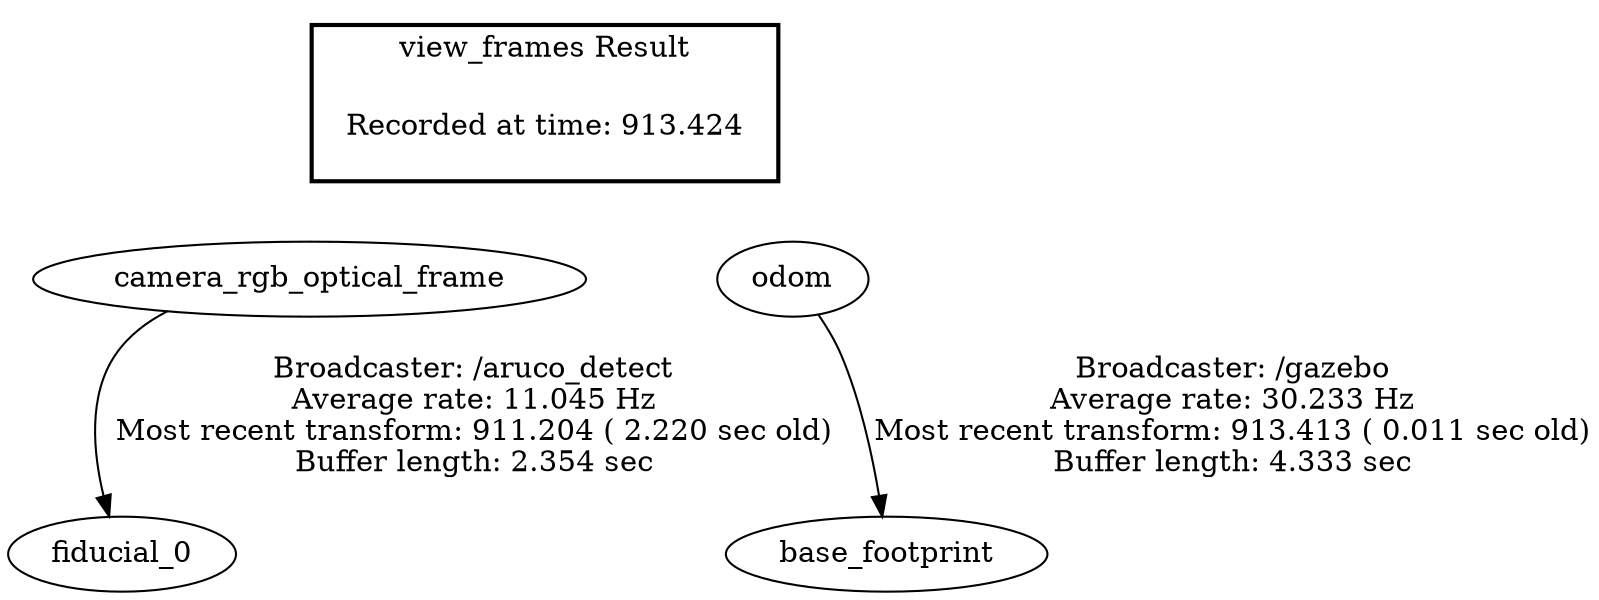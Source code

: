 digraph G {
"camera_rgb_optical_frame" -> "fiducial_0"[label="Broadcaster: /aruco_detect\nAverage rate: 11.045 Hz\nMost recent transform: 911.204 ( 2.220 sec old)\nBuffer length: 2.354 sec\n"];
"odom" -> "base_footprint"[label="Broadcaster: /gazebo\nAverage rate: 30.233 Hz\nMost recent transform: 913.413 ( 0.011 sec old)\nBuffer length: 4.333 sec\n"];
edge [style=invis];
 subgraph cluster_legend { style=bold; color=black; label ="view_frames Result";
"Recorded at time: 913.424"[ shape=plaintext ] ;
 }->"camera_rgb_optical_frame";
edge [style=invis];
 subgraph cluster_legend { style=bold; color=black; label ="view_frames Result";
"Recorded at time: 913.424"[ shape=plaintext ] ;
 }->"odom";
}